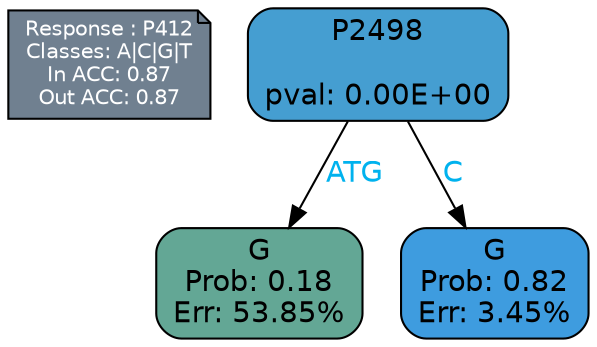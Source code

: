 digraph Tree {
node [shape=box, style="filled, rounded", color="black", fontname=helvetica] ;
graph [ranksep=equally, splines=polylines, bgcolor=transparent, dpi=600] ;
edge [fontname=helvetica] ;
LEGEND [label="Response : P412
Classes: A|C|G|T
In ACC: 0.87
Out ACC: 0.87
",shape=note,align=left,style=filled,fillcolor="slategray",fontcolor="white",fontsize=10];1 [label="P2498

pval: 0.00E+00", fillcolor="#459ed1"] ;
2 [label="G
Prob: 0.18
Err: 53.85%", fillcolor="#63a795"] ;
3 [label="G
Prob: 0.82
Err: 3.45%", fillcolor="#3e9cdf"] ;
1 -> 2 [label="ATG",fontcolor=deepskyblue2] ;
1 -> 3 [label="C",fontcolor=deepskyblue2] ;
{rank = same; 2;3;}{rank = same; LEGEND;1;}}